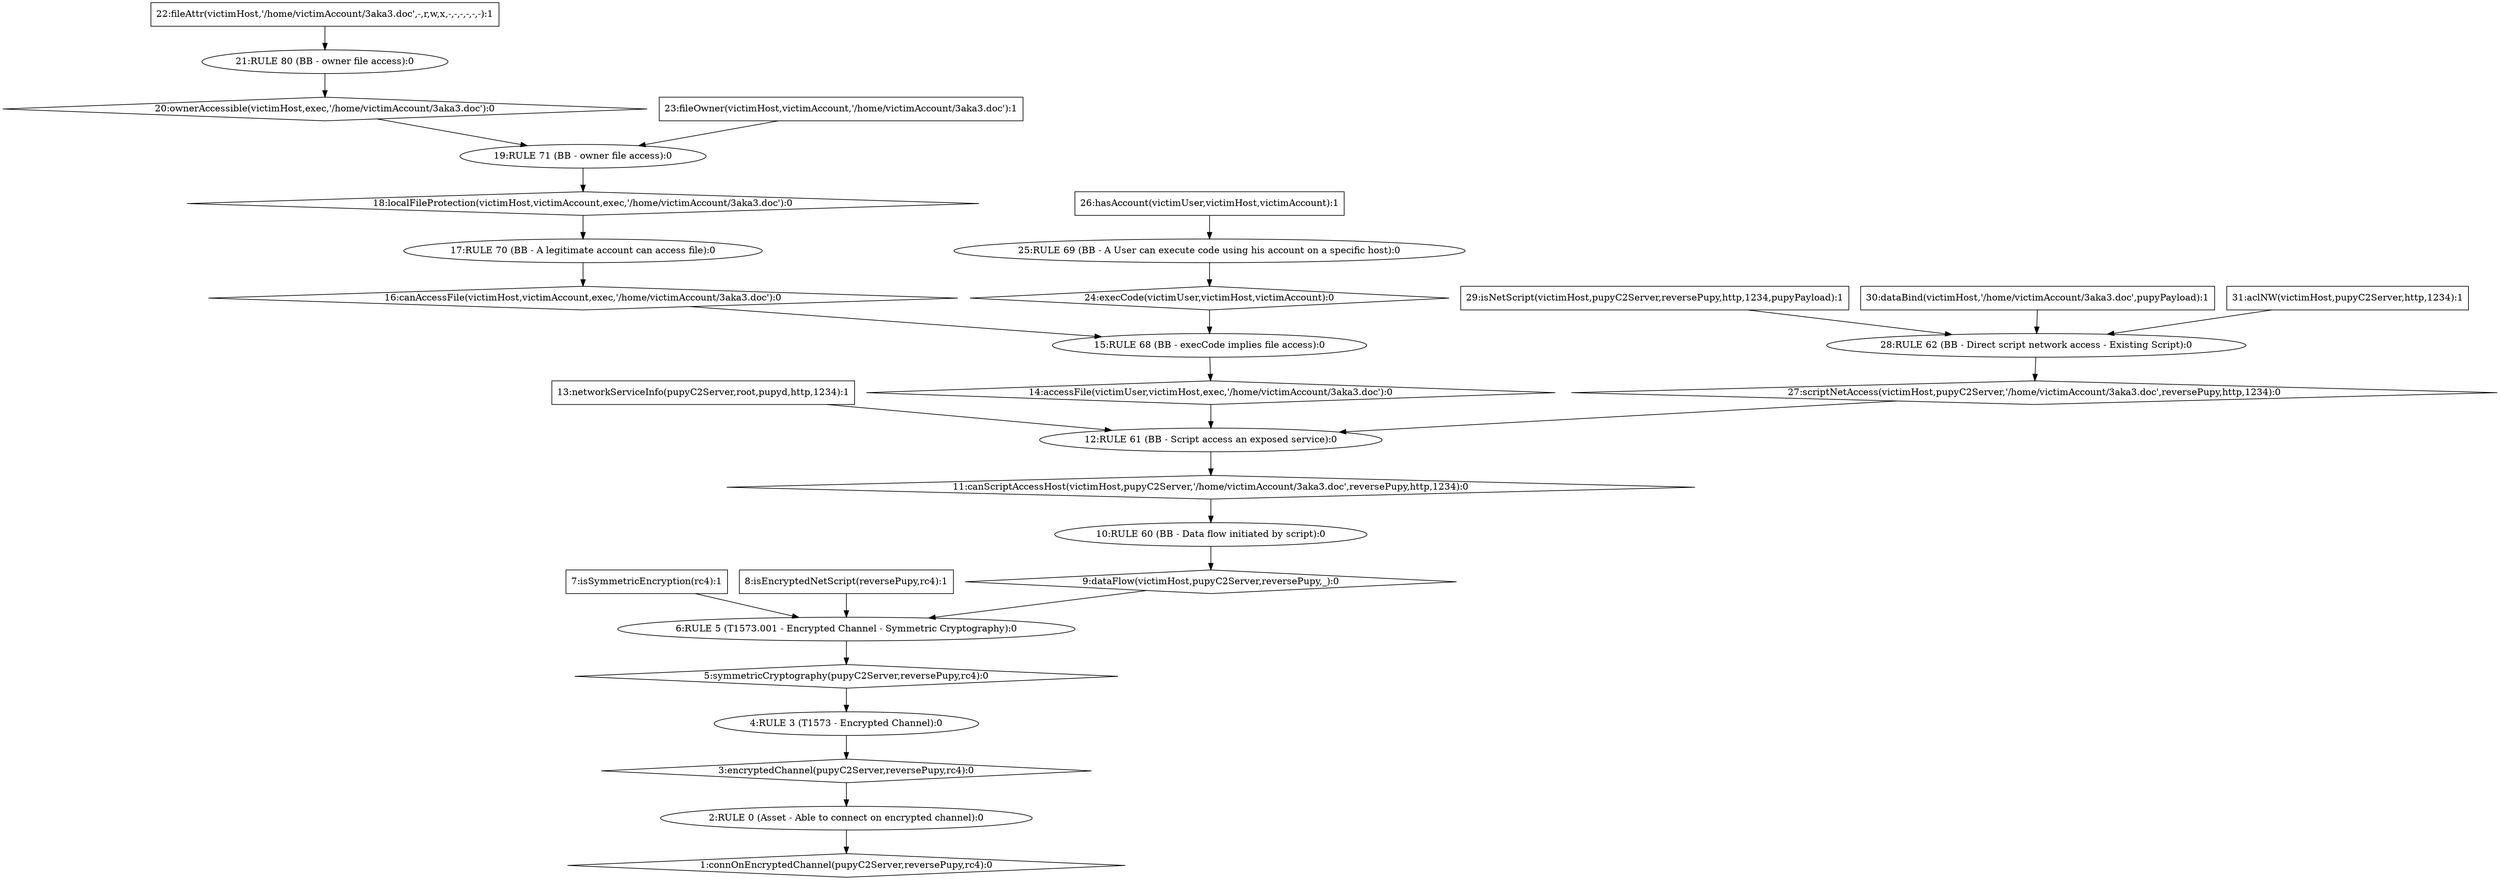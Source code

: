 digraph G {
	1 [label="1:connOnEncryptedChannel(pupyC2Server,reversePupy,rc4):0",shape=diamond];
	2 [label="2:RULE 0 (Asset - Able to connect on encrypted channel):0",shape=ellipse];
	3 [label="3:encryptedChannel(pupyC2Server,reversePupy,rc4):0",shape=diamond];
	4 [label="4:RULE 3 (T1573 - Encrypted Channel):0",shape=ellipse];
	5 [label="5:symmetricCryptography(pupyC2Server,reversePupy,rc4):0",shape=diamond];
	6 [label="6:RULE 5 (T1573.001 - Encrypted Channel - Symmetric Cryptography):0",shape=ellipse];
	7 [label="7:isSymmetricEncryption(rc4):1",shape=box];
	8 [label="8:isEncryptedNetScript(reversePupy,rc4):1",shape=box];
	9 [label="9:dataFlow(victimHost,pupyC2Server,reversePupy,_):0",shape=diamond];
	10 [label="10:RULE 60 (BB - Data flow initiated by script):0",shape=ellipse];
	11 [label="11:canScriptAccessHost(victimHost,pupyC2Server,'/home/victimAccount/3aka3.doc',reversePupy,http,1234):0",shape=diamond];
	12 [label="12:RULE 61 (BB - Script access an exposed service):0",shape=ellipse];
	13 [label="13:networkServiceInfo(pupyC2Server,root,pupyd,http,1234):1",shape=box];
	14 [label="14:accessFile(victimUser,victimHost,exec,'/home/victimAccount/3aka3.doc'):0",shape=diamond];
	15 [label="15:RULE 68 (BB - execCode implies file access):0",shape=ellipse];
	16 [label="16:canAccessFile(victimHost,victimAccount,exec,'/home/victimAccount/3aka3.doc'):0",shape=diamond];
	17 [label="17:RULE 70 (BB - A legitimate account can access file):0",shape=ellipse];
	18 [label="18:localFileProtection(victimHost,victimAccount,exec,'/home/victimAccount/3aka3.doc'):0",shape=diamond];
	19 [label="19:RULE 71 (BB - owner file access):0",shape=ellipse];
	20 [label="20:ownerAccessible(victimHost,exec,'/home/victimAccount/3aka3.doc'):0",shape=diamond];
	21 [label="21:RULE 80 (BB - owner file access):0",shape=ellipse];
	22 [label="22:fileAttr(victimHost,'/home/victimAccount/3aka3.doc',-,r,w,x,-,-,-,-,-,-):1",shape=box];
	23 [label="23:fileOwner(victimHost,victimAccount,'/home/victimAccount/3aka3.doc'):1",shape=box];
	24 [label="24:execCode(victimUser,victimHost,victimAccount):0",shape=diamond];
	25 [label="25:RULE 69 (BB - A User can execute code using his account on a specific host):0",shape=ellipse];
	26 [label="26:hasAccount(victimUser,victimHost,victimAccount):1",shape=box];
	27 [label="27:scriptNetAccess(victimHost,pupyC2Server,'/home/victimAccount/3aka3.doc',reversePupy,http,1234):0",shape=diamond];
	28 [label="28:RULE 62 (BB - Direct script network access - Existing Script):0",shape=ellipse];
	29 [label="29:isNetScript(victimHost,pupyC2Server,reversePupy,http,1234,pupyPayload):1",shape=box];
	30 [label="30:dataBind(victimHost,'/home/victimAccount/3aka3.doc',pupyPayload):1",shape=box];
	31 [label="31:aclNW(victimHost,pupyC2Server,http,1234):1",shape=box];
	7 -> 	6;
	8 -> 	6;
	13 -> 	12;
	22 -> 	21;
	21 -> 	20;
	20 -> 	19;
	23 -> 	19;
	19 -> 	18;
	18 -> 	17;
	17 -> 	16;
	16 -> 	15;
	26 -> 	25;
	25 -> 	24;
	24 -> 	15;
	15 -> 	14;
	14 -> 	12;
	29 -> 	28;
	30 -> 	28;
	31 -> 	28;
	28 -> 	27;
	27 -> 	12;
	12 -> 	11;
	11 -> 	10;
	10 -> 	9;
	9 -> 	6;
	6 -> 	5;
	5 -> 	4;
	4 -> 	3;
	3 -> 	2;
	2 -> 	1;
}

